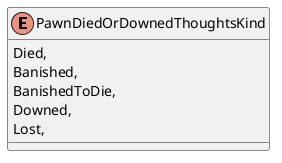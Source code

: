 @startuml
enum PawnDiedOrDownedThoughtsKind {
    Died,
    Banished,
    BanishedToDie,
    Downed,
    Lost,
}
@enduml
